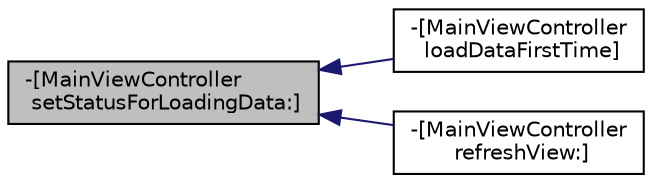 digraph "-[MainViewController setStatusForLoadingData:]"
{
  edge [fontname="Helvetica",fontsize="10",labelfontname="Helvetica",labelfontsize="10"];
  node [fontname="Helvetica",fontsize="10",shape=record];
  rankdir="LR";
  Node1 [label="-[MainViewController\l setStatusForLoadingData:]",height=0.2,width=0.4,color="black", fillcolor="grey75", style="filled" fontcolor="black"];
  Node1 -> Node2 [dir="back",color="midnightblue",fontsize="10",style="solid",fontname="Helvetica"];
  Node2 [label="-[MainViewController\l loadDataFirstTime]",height=0.2,width=0.4,color="black", fillcolor="white", style="filled",URL="$interface_main_view_controller.html#ab2730b033f88c7513368038b90a22b3d"];
  Node1 -> Node3 [dir="back",color="midnightblue",fontsize="10",style="solid",fontname="Helvetica"];
  Node3 [label="-[MainViewController\l refreshView:]",height=0.2,width=0.4,color="black", fillcolor="white", style="filled",URL="$interface_main_view_controller.html#adaedfdda887e33a59e509ba5b3639d43"];
}
